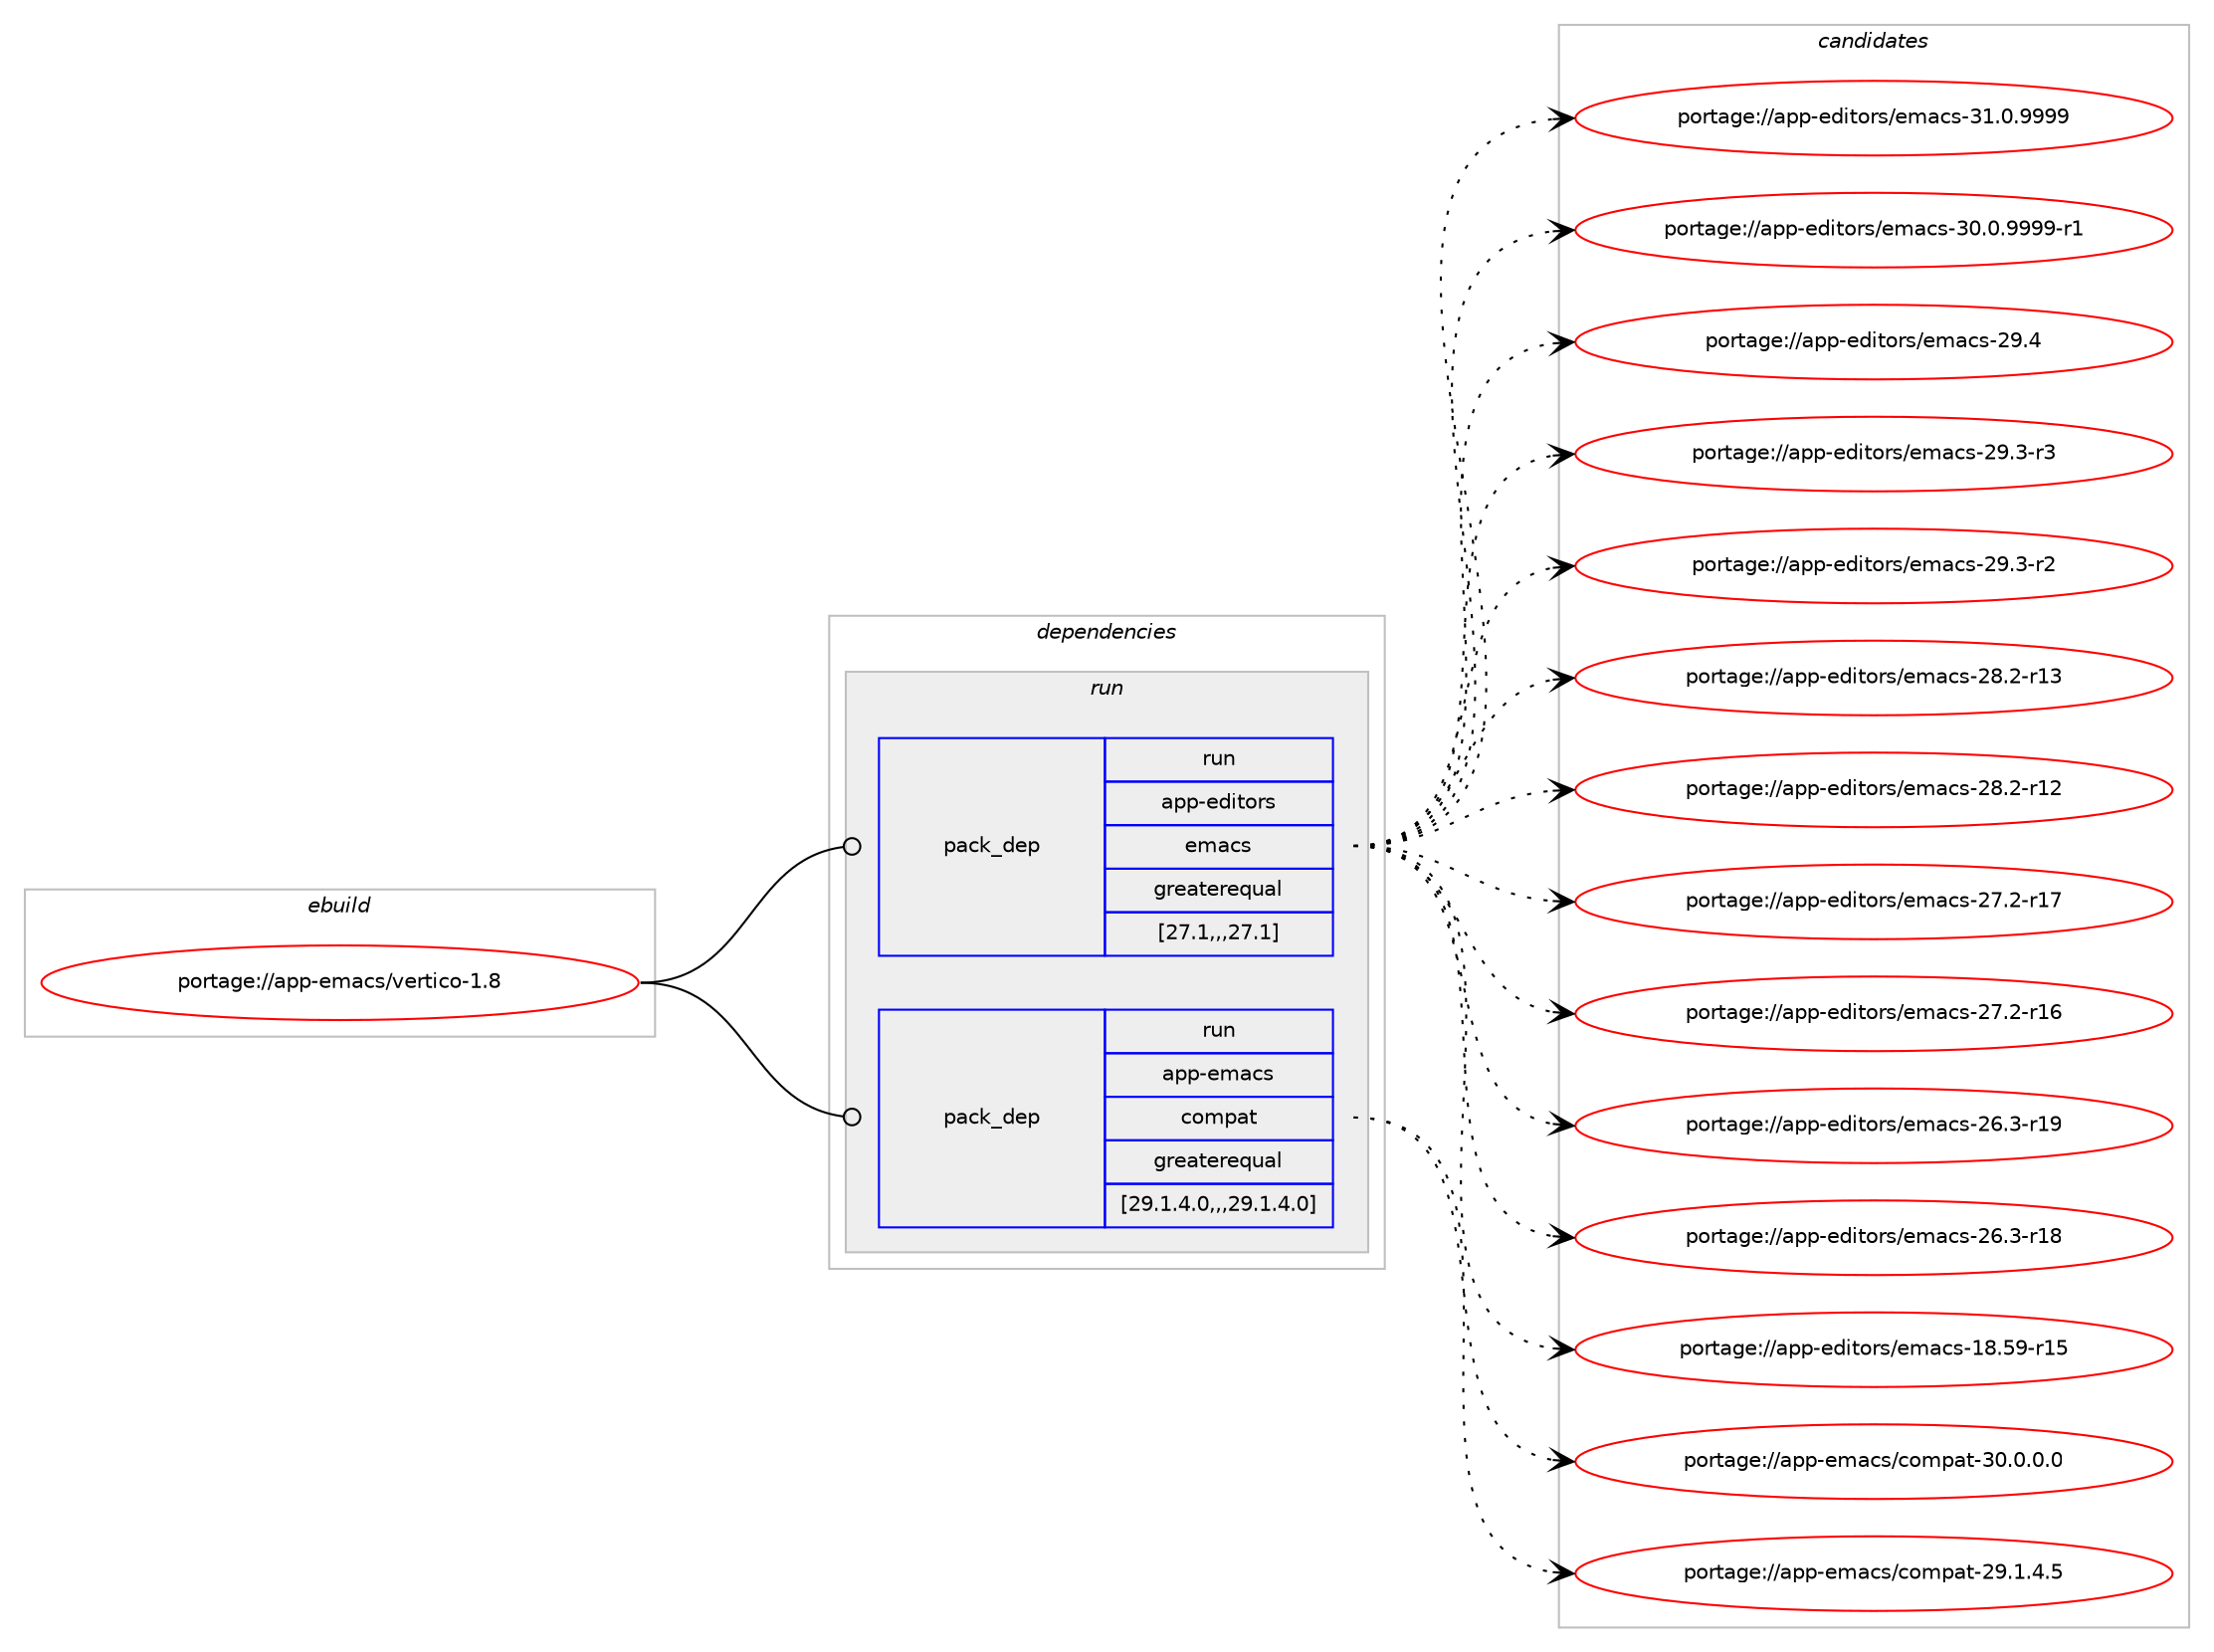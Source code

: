 digraph prolog {

# *************
# Graph options
# *************

newrank=true;
concentrate=true;
compound=true;
graph [rankdir=LR,fontname=Helvetica,fontsize=10,ranksep=1.5];#, ranksep=2.5, nodesep=0.2];
edge  [arrowhead=vee];
node  [fontname=Helvetica,fontsize=10];

# **********
# The ebuild
# **********

subgraph cluster_leftcol {
color=gray;
rank=same;
label=<<i>ebuild</i>>;
id [label="portage://app-emacs/vertico-1.8", color=red, width=4, href="../app-emacs/vertico-1.8.svg"];
}

# ****************
# The dependencies
# ****************

subgraph cluster_midcol {
color=gray;
label=<<i>dependencies</i>>;
subgraph cluster_compile {
fillcolor="#eeeeee";
style=filled;
label=<<i>compile</i>>;
}
subgraph cluster_compileandrun {
fillcolor="#eeeeee";
style=filled;
label=<<i>compile and run</i>>;
}
subgraph cluster_run {
fillcolor="#eeeeee";
style=filled;
label=<<i>run</i>>;
subgraph pack16989 {
dependency23313 [label=<<TABLE BORDER="0" CELLBORDER="1" CELLSPACING="0" CELLPADDING="4" WIDTH="220"><TR><TD ROWSPAN="6" CELLPADDING="30">pack_dep</TD></TR><TR><TD WIDTH="110">run</TD></TR><TR><TD>app-editors</TD></TR><TR><TD>emacs</TD></TR><TR><TD>greaterequal</TD></TR><TR><TD>[27.1,,,27.1]</TD></TR></TABLE>>, shape=none, color=blue];
}
id:e -> dependency23313:w [weight=20,style="solid",arrowhead="odot"];
subgraph pack16990 {
dependency23314 [label=<<TABLE BORDER="0" CELLBORDER="1" CELLSPACING="0" CELLPADDING="4" WIDTH="220"><TR><TD ROWSPAN="6" CELLPADDING="30">pack_dep</TD></TR><TR><TD WIDTH="110">run</TD></TR><TR><TD>app-emacs</TD></TR><TR><TD>compat</TD></TR><TR><TD>greaterequal</TD></TR><TR><TD>[29.1.4.0,,,29.1.4.0]</TD></TR></TABLE>>, shape=none, color=blue];
}
id:e -> dependency23314:w [weight=20,style="solid",arrowhead="odot"];
}
}

# **************
# The candidates
# **************

subgraph cluster_choices {
rank=same;
color=gray;
label=<<i>candidates</i>>;

subgraph choice16989 {
color=black;
nodesep=1;
choice971121124510110010511611111411547101109979911545514946484657575757 [label="portage://app-editors/emacs-31.0.9999", color=red, width=4,href="../app-editors/emacs-31.0.9999.svg"];
choice9711211245101100105116111114115471011099799115455148464846575757574511449 [label="portage://app-editors/emacs-30.0.9999-r1", color=red, width=4,href="../app-editors/emacs-30.0.9999-r1.svg"];
choice97112112451011001051161111141154710110997991154550574652 [label="portage://app-editors/emacs-29.4", color=red, width=4,href="../app-editors/emacs-29.4.svg"];
choice971121124510110010511611111411547101109979911545505746514511451 [label="portage://app-editors/emacs-29.3-r3", color=red, width=4,href="../app-editors/emacs-29.3-r3.svg"];
choice971121124510110010511611111411547101109979911545505746514511450 [label="portage://app-editors/emacs-29.3-r2", color=red, width=4,href="../app-editors/emacs-29.3-r2.svg"];
choice97112112451011001051161111141154710110997991154550564650451144951 [label="portage://app-editors/emacs-28.2-r13", color=red, width=4,href="../app-editors/emacs-28.2-r13.svg"];
choice97112112451011001051161111141154710110997991154550564650451144950 [label="portage://app-editors/emacs-28.2-r12", color=red, width=4,href="../app-editors/emacs-28.2-r12.svg"];
choice97112112451011001051161111141154710110997991154550554650451144955 [label="portage://app-editors/emacs-27.2-r17", color=red, width=4,href="../app-editors/emacs-27.2-r17.svg"];
choice97112112451011001051161111141154710110997991154550554650451144954 [label="portage://app-editors/emacs-27.2-r16", color=red, width=4,href="../app-editors/emacs-27.2-r16.svg"];
choice97112112451011001051161111141154710110997991154550544651451144957 [label="portage://app-editors/emacs-26.3-r19", color=red, width=4,href="../app-editors/emacs-26.3-r19.svg"];
choice97112112451011001051161111141154710110997991154550544651451144956 [label="portage://app-editors/emacs-26.3-r18", color=red, width=4,href="../app-editors/emacs-26.3-r18.svg"];
choice9711211245101100105116111114115471011099799115454956465357451144953 [label="portage://app-editors/emacs-18.59-r15", color=red, width=4,href="../app-editors/emacs-18.59-r15.svg"];
dependency23313:e -> choice971121124510110010511611111411547101109979911545514946484657575757:w [style=dotted,weight="100"];
dependency23313:e -> choice9711211245101100105116111114115471011099799115455148464846575757574511449:w [style=dotted,weight="100"];
dependency23313:e -> choice97112112451011001051161111141154710110997991154550574652:w [style=dotted,weight="100"];
dependency23313:e -> choice971121124510110010511611111411547101109979911545505746514511451:w [style=dotted,weight="100"];
dependency23313:e -> choice971121124510110010511611111411547101109979911545505746514511450:w [style=dotted,weight="100"];
dependency23313:e -> choice97112112451011001051161111141154710110997991154550564650451144951:w [style=dotted,weight="100"];
dependency23313:e -> choice97112112451011001051161111141154710110997991154550564650451144950:w [style=dotted,weight="100"];
dependency23313:e -> choice97112112451011001051161111141154710110997991154550554650451144955:w [style=dotted,weight="100"];
dependency23313:e -> choice97112112451011001051161111141154710110997991154550554650451144954:w [style=dotted,weight="100"];
dependency23313:e -> choice97112112451011001051161111141154710110997991154550544651451144957:w [style=dotted,weight="100"];
dependency23313:e -> choice97112112451011001051161111141154710110997991154550544651451144956:w [style=dotted,weight="100"];
dependency23313:e -> choice9711211245101100105116111114115471011099799115454956465357451144953:w [style=dotted,weight="100"];
}
subgraph choice16990 {
color=black;
nodesep=1;
choice97112112451011099799115479911110911297116455148464846484648 [label="portage://app-emacs/compat-30.0.0.0", color=red, width=4,href="../app-emacs/compat-30.0.0.0.svg"];
choice97112112451011099799115479911110911297116455057464946524653 [label="portage://app-emacs/compat-29.1.4.5", color=red, width=4,href="../app-emacs/compat-29.1.4.5.svg"];
dependency23314:e -> choice97112112451011099799115479911110911297116455148464846484648:w [style=dotted,weight="100"];
dependency23314:e -> choice97112112451011099799115479911110911297116455057464946524653:w [style=dotted,weight="100"];
}
}

}
